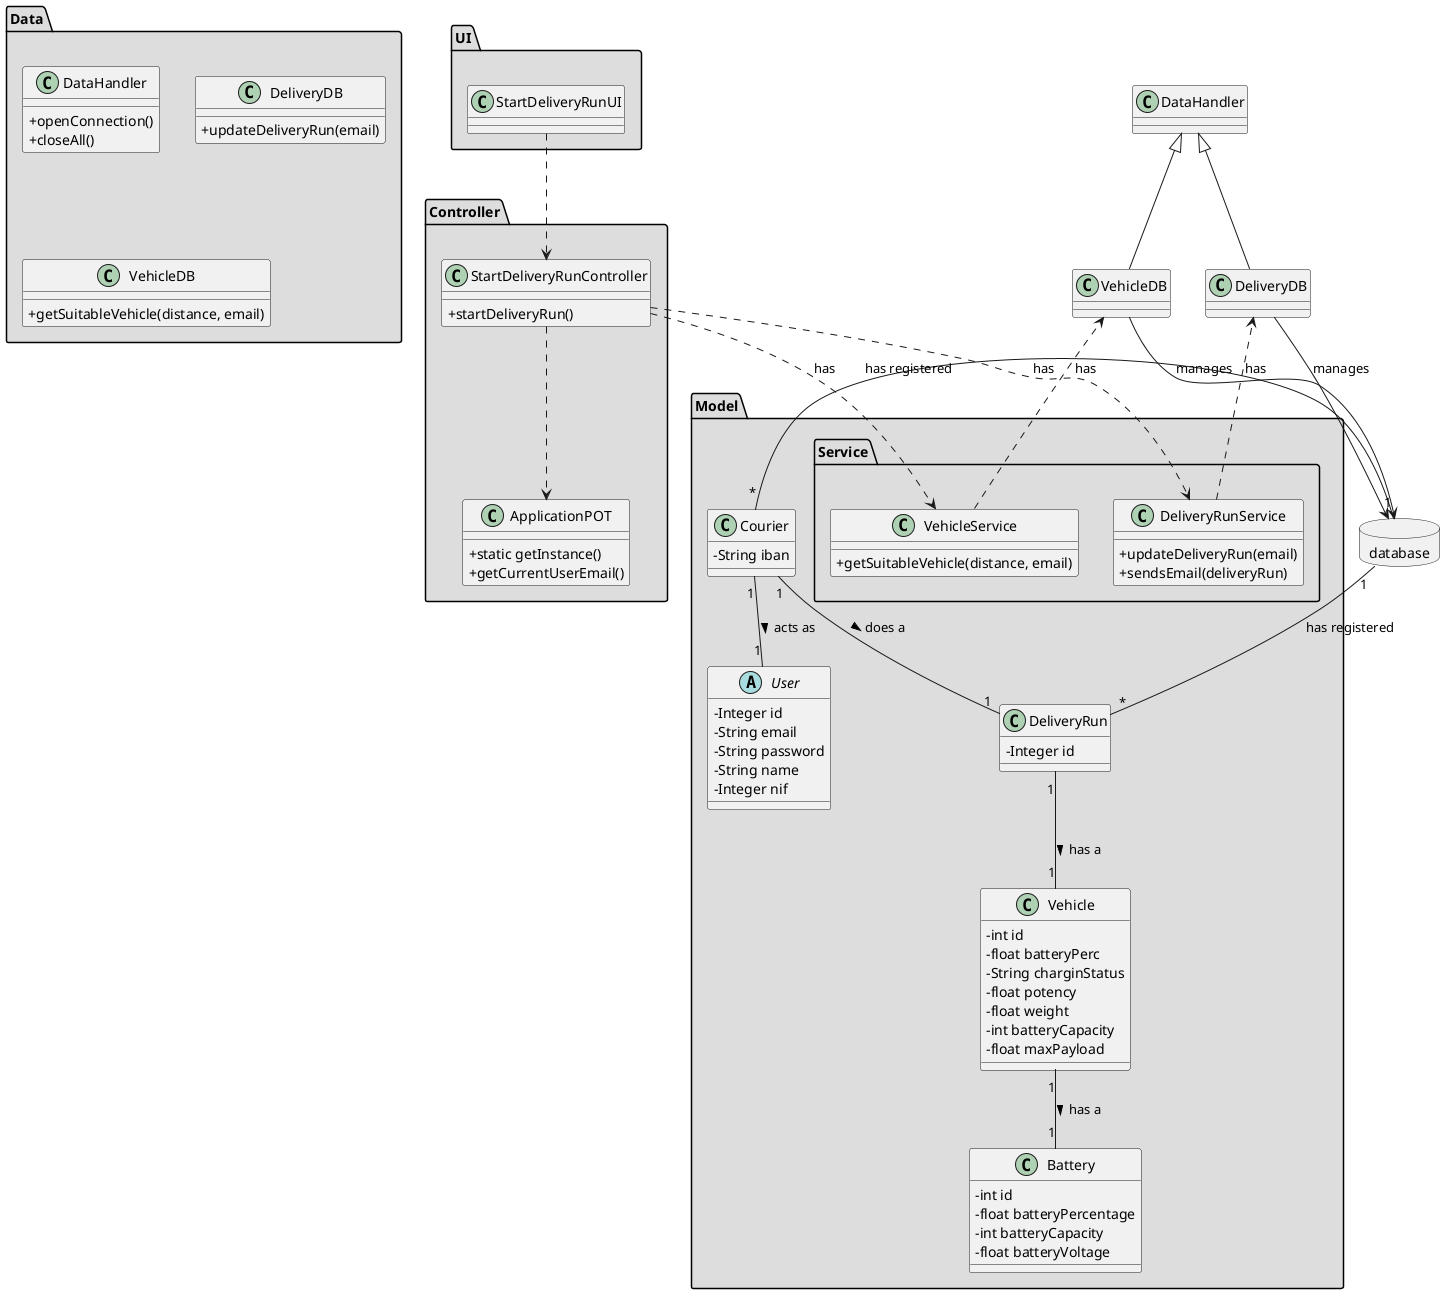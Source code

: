 @startuml
skinparam classAttributeIconSize 0

package "UI" #DDDDDD{
class StartDeliveryRunUI {

}
}
package "Controller" #DDDDDD {
class StartDeliveryRunController{
+startDeliveryRun()
}

class ApplicationPOT
{
  +static getInstance()
  +getCurrentUserEmail()
}
}


package "Model" #DDDDDD {
package "Service" #DDDDDD {
   class DeliveryRunService{
          +updateDeliveryRun(email)
          +sendsEmail(deliveryRun)

      }

      class VehicleService{
                +getSuitableVehicle(distance, email)

            }
 }
}

package "Model" #DDDDDD {
abstract class User{
-Integer id
-String email
-String password
-String name
-Integer nif
}

class Courier {
      -String iban
}



class DeliveryRun{
-Integer id
}

class Vehicle{
  -int id
  -float batteryPerc
  -String charginStatus
  -float potency
  -float weight
  -int batteryCapacity
  -float maxPayload
}

class Battery{
  -int id
  -float batteryPercentage
  -int batteryCapacity
  -float batteryVoltage
}


}


package "Data" #DDDDDD {
class DataHandler{
    +openConnection()
    +closeAll()
}

class DeliveryDB{
 +updateDeliveryRun(email)
  }

  class VehicleDB{
   +getSuitableVehicle(distance, email)
    }
}
database database{

}
class DeliveryDB extends DataHandler
class VehicleDB extends DataHandler

StartDeliveryRunController ..> ApplicationPOT
StartDeliveryRunUI ..> StartDeliveryRunController
StartDeliveryRunController ..> DeliveryRunService : has
StartDeliveryRunController ..> VehicleService : has
DeliveryRunService ..> DeliveryDB : has
VehicleService ..> VehicleDB : has
DeliveryDB --> database : manages
VehicleDB --> database : manages

Courier "1" -- "1" User : acts as >
Courier "1" -- "1" DeliveryRun : does a >
Vehicle "1" -- "1" Battery : has a >
DeliveryRun "1" -- "1" Vehicle :  has a >
database "1" -- "*" Courier : has registered
database "1" -- "*" DeliveryRun : has registered

@enduml